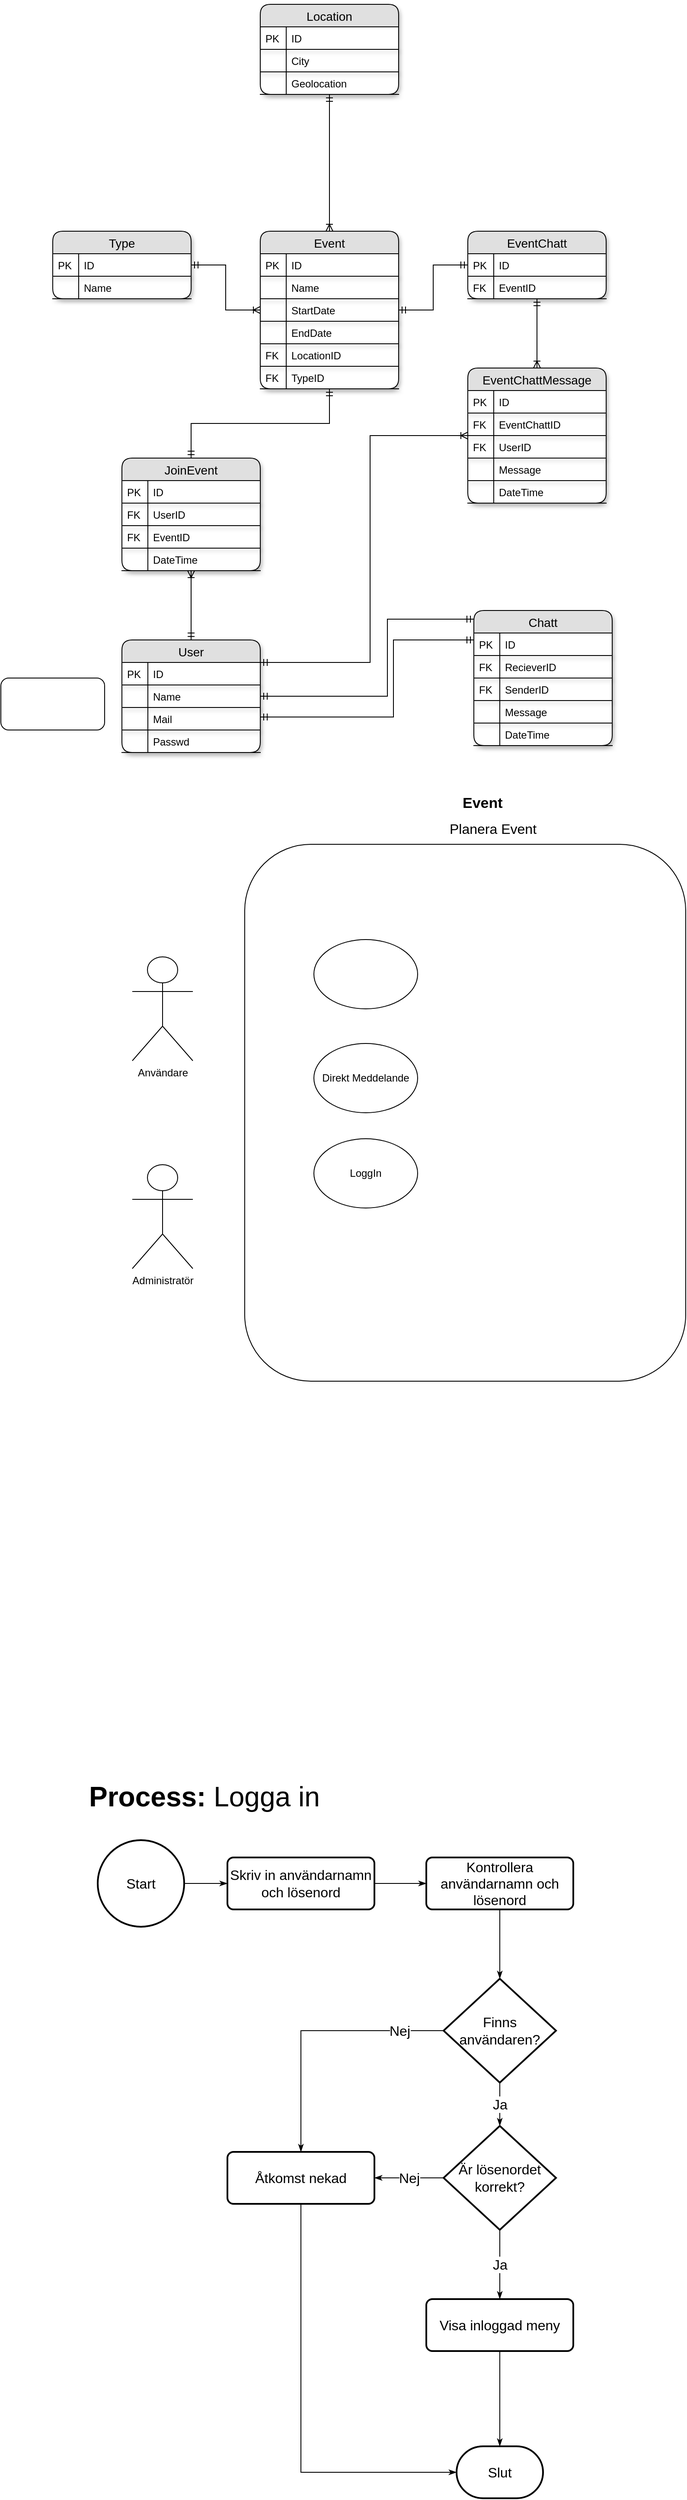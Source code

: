 <mxfile version="10.6.0" type="github"><diagram id="VeH9BE4e27bmuYqDQMok" name="Page-1"><mxGraphModel dx="1271" dy="569" grid="1" gridSize="10" guides="1" tooltips="1" connect="1" arrows="1" fold="1" page="1" pageScale="1" pageWidth="827" pageHeight="1169" math="0" shadow="0"><root><mxCell id="0"/><mxCell id="1" parent="0"/><mxCell id="bGLaexdYbEjFBrec4Bln-30" value="" style="edgeStyle=orthogonalEdgeStyle;rounded=0;orthogonalLoop=1;jettySize=auto;html=1;endArrow=ERmandOne;endFill=0;startArrow=ERoneToMany;startFill=0;" parent="1" source="bGLaexdYbEjFBrec4Bln-1" target="bGLaexdYbEjFBrec4Bln-17" edge="1"><mxGeometry relative="1" as="geometry"/></mxCell><mxCell id="bGLaexdYbEjFBrec4Bln-80" value="" style="edgeStyle=orthogonalEdgeStyle;rounded=0;orthogonalLoop=1;jettySize=auto;html=1;startArrow=ERoneToMany;startFill=0;endArrow=ERmandOne;endFill=0;" parent="1" source="bGLaexdYbEjFBrec4Bln-1" target="bGLaexdYbEjFBrec4Bln-67" edge="1"><mxGeometry relative="1" as="geometry"/></mxCell><mxCell id="bGLaexdYbEjFBrec4Bln-94" value="" style="edgeStyle=orthogonalEdgeStyle;rounded=0;orthogonalLoop=1;jettySize=auto;html=1;startArrow=ERmandOne;startFill=0;endArrow=ERmandOne;endFill=0;" parent="1" source="bGLaexdYbEjFBrec4Bln-1" target="bGLaexdYbEjFBrec4Bln-81" edge="1"><mxGeometry relative="1" as="geometry"/></mxCell><mxCell id="bGLaexdYbEjFBrec4Bln-120" value="" style="edgeStyle=orthogonalEdgeStyle;rounded=0;orthogonalLoop=1;jettySize=auto;html=1;startArrow=ERmandOne;startFill=0;endArrow=ERmandOne;endFill=0;" parent="1" source="bGLaexdYbEjFBrec4Bln-1" target="bGLaexdYbEjFBrec4Bln-107" edge="1"><mxGeometry relative="1" as="geometry"/></mxCell><mxCell id="bGLaexdYbEjFBrec4Bln-1" value="Event" style="swimlane;fontStyle=0;childLayout=stackLayout;horizontal=1;startSize=26;fillColor=#e0e0e0;horizontalStack=0;resizeParent=1;resizeParentMax=0;resizeLast=0;collapsible=1;marginBottom=0;swimlaneFillColor=#ffffff;align=center;fontSize=14;rounded=1;shadow=1;" parent="1" vertex="1"><mxGeometry x="333" y="532" width="160" height="182" as="geometry"/></mxCell><mxCell id="bGLaexdYbEjFBrec4Bln-5" value="ID" style="shape=partialRectangle;top=0;left=0;right=0;bottom=1;align=left;verticalAlign=top;fillColor=none;spacingLeft=34;spacingRight=4;overflow=hidden;rotatable=0;points=[[0,0.5],[1,0.5]];portConstraint=eastwest;dropTarget=0;fontSize=12;rounded=1;shadow=1;" parent="bGLaexdYbEjFBrec4Bln-1" vertex="1"><mxGeometry y="26" width="160" height="26" as="geometry"/></mxCell><mxCell id="bGLaexdYbEjFBrec4Bln-6" value="PK" style="shape=partialRectangle;top=0;left=0;bottom=0;fillColor=none;align=left;verticalAlign=top;spacingLeft=4;spacingRight=4;overflow=hidden;rotatable=0;points=[];portConstraint=eastwest;part=1;fontSize=12;" parent="bGLaexdYbEjFBrec4Bln-5" vertex="1" connectable="0"><mxGeometry width="30" height="26" as="geometry"/></mxCell><mxCell id="bGLaexdYbEjFBrec4Bln-7" value="Name" style="shape=partialRectangle;top=0;left=0;right=0;bottom=1;align=left;verticalAlign=top;fillColor=none;spacingLeft=34;spacingRight=4;overflow=hidden;rotatable=0;points=[[0,0.5],[1,0.5]];portConstraint=eastwest;dropTarget=0;fontSize=12;rounded=1;shadow=1;" parent="bGLaexdYbEjFBrec4Bln-1" vertex="1"><mxGeometry y="52" width="160" height="26" as="geometry"/></mxCell><mxCell id="bGLaexdYbEjFBrec4Bln-8" value="" style="shape=partialRectangle;top=0;left=0;bottom=0;fillColor=none;align=left;verticalAlign=top;spacingLeft=4;spacingRight=4;overflow=hidden;rotatable=0;points=[];portConstraint=eastwest;part=1;fontSize=12;" parent="bGLaexdYbEjFBrec4Bln-7" vertex="1" connectable="0"><mxGeometry width="30" height="26" as="geometry"/></mxCell><mxCell id="bGLaexdYbEjFBrec4Bln-9" value="StartDate" style="shape=partialRectangle;top=0;left=0;right=0;bottom=1;align=left;verticalAlign=top;fillColor=none;spacingLeft=34;spacingRight=4;overflow=hidden;rotatable=0;points=[[0,0.5],[1,0.5]];portConstraint=eastwest;dropTarget=0;fontSize=12;rounded=1;shadow=1;" parent="bGLaexdYbEjFBrec4Bln-1" vertex="1"><mxGeometry y="78" width="160" height="26" as="geometry"/></mxCell><mxCell id="bGLaexdYbEjFBrec4Bln-10" value="" style="shape=partialRectangle;top=0;left=0;bottom=0;fillColor=none;align=left;verticalAlign=top;spacingLeft=4;spacingRight=4;overflow=hidden;rotatable=0;points=[];portConstraint=eastwest;part=1;fontSize=12;" parent="bGLaexdYbEjFBrec4Bln-9" vertex="1" connectable="0"><mxGeometry width="30" height="26" as="geometry"/></mxCell><mxCell id="bGLaexdYbEjFBrec4Bln-11" value="EndDate" style="shape=partialRectangle;top=0;left=0;right=0;bottom=1;align=left;verticalAlign=top;fillColor=none;spacingLeft=34;spacingRight=4;overflow=hidden;rotatable=0;points=[[0,0.5],[1,0.5]];portConstraint=eastwest;dropTarget=0;fontSize=12;rounded=1;shadow=1;" parent="bGLaexdYbEjFBrec4Bln-1" vertex="1"><mxGeometry y="104" width="160" height="26" as="geometry"/></mxCell><mxCell id="bGLaexdYbEjFBrec4Bln-12" value="" style="shape=partialRectangle;top=0;left=0;bottom=0;fillColor=none;align=left;verticalAlign=top;spacingLeft=4;spacingRight=4;overflow=hidden;rotatable=0;points=[];portConstraint=eastwest;part=1;fontSize=12;" parent="bGLaexdYbEjFBrec4Bln-11" vertex="1" connectable="0"><mxGeometry width="30" height="26" as="geometry"/></mxCell><mxCell id="bGLaexdYbEjFBrec4Bln-13" value="LocationID" style="shape=partialRectangle;top=0;left=0;right=0;bottom=1;align=left;verticalAlign=top;fillColor=none;spacingLeft=34;spacingRight=4;overflow=hidden;rotatable=0;points=[[0,0.5],[1,0.5]];portConstraint=eastwest;dropTarget=0;fontSize=12;rounded=1;shadow=1;" parent="bGLaexdYbEjFBrec4Bln-1" vertex="1"><mxGeometry y="130" width="160" height="26" as="geometry"/></mxCell><mxCell id="bGLaexdYbEjFBrec4Bln-14" value="FK" style="shape=partialRectangle;top=0;left=0;bottom=0;fillColor=none;align=left;verticalAlign=top;spacingLeft=4;spacingRight=4;overflow=hidden;rotatable=0;points=[];portConstraint=eastwest;part=1;fontSize=12;" parent="bGLaexdYbEjFBrec4Bln-13" vertex="1" connectable="0"><mxGeometry width="30" height="26" as="geometry"/></mxCell><mxCell id="bGLaexdYbEjFBrec4Bln-15" value="TypeID" style="shape=partialRectangle;top=0;left=0;right=0;bottom=1;align=left;verticalAlign=top;fillColor=none;spacingLeft=34;spacingRight=4;overflow=hidden;rotatable=0;points=[[0,0.5],[1,0.5]];portConstraint=eastwest;dropTarget=0;fontSize=12;rounded=1;shadow=1;" parent="bGLaexdYbEjFBrec4Bln-1" vertex="1"><mxGeometry y="156" width="160" height="26" as="geometry"/></mxCell><mxCell id="bGLaexdYbEjFBrec4Bln-16" value="FK" style="shape=partialRectangle;top=0;left=0;bottom=0;fillColor=none;align=left;verticalAlign=top;spacingLeft=4;spacingRight=4;overflow=hidden;rotatable=0;points=[];portConstraint=eastwest;part=1;fontSize=12;" parent="bGLaexdYbEjFBrec4Bln-15" vertex="1" connectable="0"><mxGeometry width="30" height="26" as="geometry"/></mxCell><mxCell id="bGLaexdYbEjFBrec4Bln-130" value="" style="edgeStyle=orthogonalEdgeStyle;rounded=0;orthogonalLoop=1;jettySize=auto;html=1;startArrow=ERoneToMany;startFill=0;endArrow=ERmandOne;endFill=0;" parent="1" source="bGLaexdYbEjFBrec4Bln-107" target="bGLaexdYbEjFBrec4Bln-121" edge="1"><mxGeometry relative="1" as="geometry"/></mxCell><mxCell id="bGLaexdYbEjFBrec4Bln-107" value="JoinEvent" style="swimlane;fontStyle=0;childLayout=stackLayout;horizontal=1;startSize=26;fillColor=#e0e0e0;horizontalStack=0;resizeParent=1;resizeParentMax=0;resizeLast=0;collapsible=1;marginBottom=0;swimlaneFillColor=#ffffff;align=center;fontSize=14;rounded=1;shadow=1;" parent="1" vertex="1"><mxGeometry x="173" y="794" width="160" height="130" as="geometry"/></mxCell><mxCell id="bGLaexdYbEjFBrec4Bln-108" value="ID" style="shape=partialRectangle;top=0;left=0;right=0;bottom=1;align=left;verticalAlign=top;fillColor=none;spacingLeft=34;spacingRight=4;overflow=hidden;rotatable=0;points=[[0,0.5],[1,0.5]];portConstraint=eastwest;dropTarget=0;fontSize=12;rounded=1;shadow=1;" parent="bGLaexdYbEjFBrec4Bln-107" vertex="1"><mxGeometry y="26" width="160" height="26" as="geometry"/></mxCell><mxCell id="bGLaexdYbEjFBrec4Bln-109" value="PK" style="shape=partialRectangle;top=0;left=0;bottom=0;fillColor=none;align=left;verticalAlign=top;spacingLeft=4;spacingRight=4;overflow=hidden;rotatable=0;points=[];portConstraint=eastwest;part=1;fontSize=12;" parent="bGLaexdYbEjFBrec4Bln-108" vertex="1" connectable="0"><mxGeometry width="30" height="26" as="geometry"/></mxCell><mxCell id="bGLaexdYbEjFBrec4Bln-110" value="UserID" style="shape=partialRectangle;top=0;left=0;right=0;bottom=1;align=left;verticalAlign=top;fillColor=none;spacingLeft=34;spacingRight=4;overflow=hidden;rotatable=0;points=[[0,0.5],[1,0.5]];portConstraint=eastwest;dropTarget=0;fontSize=12;rounded=1;shadow=1;" parent="bGLaexdYbEjFBrec4Bln-107" vertex="1"><mxGeometry y="52" width="160" height="26" as="geometry"/></mxCell><mxCell id="bGLaexdYbEjFBrec4Bln-111" value="FK" style="shape=partialRectangle;top=0;left=0;bottom=0;fillColor=none;align=left;verticalAlign=top;spacingLeft=4;spacingRight=4;overflow=hidden;rotatable=0;points=[];portConstraint=eastwest;part=1;fontSize=12;" parent="bGLaexdYbEjFBrec4Bln-110" vertex="1" connectable="0"><mxGeometry width="30" height="26" as="geometry"/></mxCell><mxCell id="bGLaexdYbEjFBrec4Bln-112" value="EventID" style="shape=partialRectangle;top=0;left=0;right=0;bottom=1;align=left;verticalAlign=top;fillColor=none;spacingLeft=34;spacingRight=4;overflow=hidden;rotatable=0;points=[[0,0.5],[1,0.5]];portConstraint=eastwest;dropTarget=0;fontSize=12;rounded=1;shadow=1;" parent="bGLaexdYbEjFBrec4Bln-107" vertex="1"><mxGeometry y="78" width="160" height="26" as="geometry"/></mxCell><mxCell id="bGLaexdYbEjFBrec4Bln-113" value="FK" style="shape=partialRectangle;top=0;left=0;bottom=0;fillColor=none;align=left;verticalAlign=top;spacingLeft=4;spacingRight=4;overflow=hidden;rotatable=0;points=[];portConstraint=eastwest;part=1;fontSize=12;" parent="bGLaexdYbEjFBrec4Bln-112" vertex="1" connectable="0"><mxGeometry width="30" height="26" as="geometry"/></mxCell><mxCell id="bGLaexdYbEjFBrec4Bln-114" value="DateTime" style="shape=partialRectangle;top=0;left=0;right=0;bottom=1;align=left;verticalAlign=top;fillColor=none;spacingLeft=34;spacingRight=4;overflow=hidden;rotatable=0;points=[[0,0.5],[1,0.5]];portConstraint=eastwest;dropTarget=0;fontSize=12;rounded=1;shadow=1;" parent="bGLaexdYbEjFBrec4Bln-107" vertex="1"><mxGeometry y="104" width="160" height="26" as="geometry"/></mxCell><mxCell id="bGLaexdYbEjFBrec4Bln-115" value="" style="shape=partialRectangle;top=0;left=0;bottom=0;fillColor=none;align=left;verticalAlign=top;spacingLeft=4;spacingRight=4;overflow=hidden;rotatable=0;points=[];portConstraint=eastwest;part=1;fontSize=12;" parent="bGLaexdYbEjFBrec4Bln-114" vertex="1" connectable="0"><mxGeometry width="30" height="26" as="geometry"/></mxCell><mxCell id="bGLaexdYbEjFBrec4Bln-142" value="" style="edgeStyle=orthogonalEdgeStyle;rounded=0;orthogonalLoop=1;jettySize=auto;html=1;startArrow=ERmandOne;startFill=0;endArrow=ERmandOne;endFill=0;" parent="1" source="bGLaexdYbEjFBrec4Bln-121" target="bGLaexdYbEjFBrec4Bln-133" edge="1"><mxGeometry relative="1" as="geometry"><Array as="points"><mxPoint x="480" y="1069"/><mxPoint x="480" y="980"/></Array></mxGeometry></mxCell><mxCell id="bGLaexdYbEjFBrec4Bln-121" value="User" style="swimlane;fontStyle=0;childLayout=stackLayout;horizontal=1;startSize=26;fillColor=#e0e0e0;horizontalStack=0;resizeParent=1;resizeParentMax=0;resizeLast=0;collapsible=1;marginBottom=0;swimlaneFillColor=#ffffff;align=center;fontSize=14;rounded=1;shadow=1;" parent="1" vertex="1"><mxGeometry x="173" y="1004" width="160" height="130" as="geometry"/></mxCell><mxCell id="bGLaexdYbEjFBrec4Bln-122" value="ID" style="shape=partialRectangle;top=0;left=0;right=0;bottom=1;align=left;verticalAlign=top;fillColor=none;spacingLeft=34;spacingRight=4;overflow=hidden;rotatable=0;points=[[0,0.5],[1,0.5]];portConstraint=eastwest;dropTarget=0;fontSize=12;rounded=1;shadow=1;" parent="bGLaexdYbEjFBrec4Bln-121" vertex="1"><mxGeometry y="26" width="160" height="26" as="geometry"/></mxCell><mxCell id="bGLaexdYbEjFBrec4Bln-123" value="PK" style="shape=partialRectangle;top=0;left=0;bottom=0;fillColor=none;align=left;verticalAlign=top;spacingLeft=4;spacingRight=4;overflow=hidden;rotatable=0;points=[];portConstraint=eastwest;part=1;fontSize=12;" parent="bGLaexdYbEjFBrec4Bln-122" vertex="1" connectable="0"><mxGeometry width="30" height="26" as="geometry"/></mxCell><mxCell id="bGLaexdYbEjFBrec4Bln-124" value="Name" style="shape=partialRectangle;top=0;left=0;right=0;bottom=1;align=left;verticalAlign=top;fillColor=none;spacingLeft=34;spacingRight=4;overflow=hidden;rotatable=0;points=[[0,0.5],[1,0.5]];portConstraint=eastwest;dropTarget=0;fontSize=12;rounded=1;shadow=1;" parent="bGLaexdYbEjFBrec4Bln-121" vertex="1"><mxGeometry y="52" width="160" height="26" as="geometry"/></mxCell><mxCell id="bGLaexdYbEjFBrec4Bln-125" value="" style="shape=partialRectangle;top=0;left=0;bottom=0;fillColor=none;align=left;verticalAlign=top;spacingLeft=4;spacingRight=4;overflow=hidden;rotatable=0;points=[];portConstraint=eastwest;part=1;fontSize=12;" parent="bGLaexdYbEjFBrec4Bln-124" vertex="1" connectable="0"><mxGeometry width="30" height="26" as="geometry"/></mxCell><mxCell id="bGLaexdYbEjFBrec4Bln-126" value="Mail" style="shape=partialRectangle;top=0;left=0;right=0;bottom=1;align=left;verticalAlign=top;fillColor=none;spacingLeft=34;spacingRight=4;overflow=hidden;rotatable=0;points=[[0,0.5],[1,0.5]];portConstraint=eastwest;dropTarget=0;fontSize=12;rounded=1;shadow=1;" parent="bGLaexdYbEjFBrec4Bln-121" vertex="1"><mxGeometry y="78" width="160" height="26" as="geometry"/></mxCell><mxCell id="bGLaexdYbEjFBrec4Bln-127" value="" style="shape=partialRectangle;top=0;left=0;bottom=0;fillColor=none;align=left;verticalAlign=top;spacingLeft=4;spacingRight=4;overflow=hidden;rotatable=0;points=[];portConstraint=eastwest;part=1;fontSize=12;" parent="bGLaexdYbEjFBrec4Bln-126" vertex="1" connectable="0"><mxGeometry width="30" height="26" as="geometry"/></mxCell><mxCell id="bGLaexdYbEjFBrec4Bln-128" value="Passwd" style="shape=partialRectangle;top=0;left=0;right=0;bottom=1;align=left;verticalAlign=top;fillColor=none;spacingLeft=34;spacingRight=4;overflow=hidden;rotatable=0;points=[[0,0.5],[1,0.5]];portConstraint=eastwest;dropTarget=0;fontSize=12;rounded=1;shadow=1;" parent="bGLaexdYbEjFBrec4Bln-121" vertex="1"><mxGeometry y="104" width="160" height="26" as="geometry"/></mxCell><mxCell id="bGLaexdYbEjFBrec4Bln-129" value="" style="shape=partialRectangle;top=0;left=0;bottom=0;fillColor=none;align=left;verticalAlign=top;spacingLeft=4;spacingRight=4;overflow=hidden;rotatable=0;points=[];portConstraint=eastwest;part=1;fontSize=12;" parent="bGLaexdYbEjFBrec4Bln-128" vertex="1" connectable="0"><mxGeometry width="30" height="26" as="geometry"/></mxCell><mxCell id="bGLaexdYbEjFBrec4Bln-133" value="Chatt" style="swimlane;fontStyle=0;childLayout=stackLayout;horizontal=1;startSize=26;fillColor=#e0e0e0;horizontalStack=0;resizeParent=1;resizeParentMax=0;resizeLast=0;collapsible=1;marginBottom=0;swimlaneFillColor=#ffffff;align=center;fontSize=14;rounded=1;shadow=1;" parent="1" vertex="1"><mxGeometry x="580" y="970" width="160" height="156" as="geometry"/></mxCell><mxCell id="bGLaexdYbEjFBrec4Bln-134" value="ID" style="shape=partialRectangle;top=0;left=0;right=0;bottom=1;align=left;verticalAlign=top;fillColor=none;spacingLeft=34;spacingRight=4;overflow=hidden;rotatable=0;points=[[0,0.5],[1,0.5]];portConstraint=eastwest;dropTarget=0;fontSize=12;rounded=1;shadow=1;" parent="bGLaexdYbEjFBrec4Bln-133" vertex="1"><mxGeometry y="26" width="160" height="26" as="geometry"/></mxCell><mxCell id="bGLaexdYbEjFBrec4Bln-135" value="PK" style="shape=partialRectangle;top=0;left=0;bottom=0;fillColor=none;align=left;verticalAlign=top;spacingLeft=4;spacingRight=4;overflow=hidden;rotatable=0;points=[];portConstraint=eastwest;part=1;fontSize=12;" parent="bGLaexdYbEjFBrec4Bln-134" vertex="1" connectable="0"><mxGeometry width="30" height="26" as="geometry"/></mxCell><mxCell id="bGLaexdYbEjFBrec4Bln-136" value="RecieverID" style="shape=partialRectangle;top=0;left=0;right=0;bottom=1;align=left;verticalAlign=top;fillColor=none;spacingLeft=34;spacingRight=4;overflow=hidden;rotatable=0;points=[[0,0.5],[1,0.5]];portConstraint=eastwest;dropTarget=0;fontSize=12;rounded=1;shadow=1;" parent="bGLaexdYbEjFBrec4Bln-133" vertex="1"><mxGeometry y="52" width="160" height="26" as="geometry"/></mxCell><mxCell id="bGLaexdYbEjFBrec4Bln-137" value="FK" style="shape=partialRectangle;top=0;left=0;bottom=0;fillColor=none;align=left;verticalAlign=top;spacingLeft=4;spacingRight=4;overflow=hidden;rotatable=0;points=[];portConstraint=eastwest;part=1;fontSize=12;" parent="bGLaexdYbEjFBrec4Bln-136" vertex="1" connectable="0"><mxGeometry width="30" height="26" as="geometry"/></mxCell><mxCell id="bGLaexdYbEjFBrec4Bln-138" value="SenderID" style="shape=partialRectangle;top=0;left=0;right=0;bottom=1;align=left;verticalAlign=top;fillColor=none;spacingLeft=34;spacingRight=4;overflow=hidden;rotatable=0;points=[[0,0.5],[1,0.5]];portConstraint=eastwest;dropTarget=0;fontSize=12;rounded=1;shadow=1;" parent="bGLaexdYbEjFBrec4Bln-133" vertex="1"><mxGeometry y="78" width="160" height="26" as="geometry"/></mxCell><mxCell id="bGLaexdYbEjFBrec4Bln-139" value="FK" style="shape=partialRectangle;top=0;left=0;bottom=0;fillColor=none;align=left;verticalAlign=top;spacingLeft=4;spacingRight=4;overflow=hidden;rotatable=0;points=[];portConstraint=eastwest;part=1;fontSize=12;" parent="bGLaexdYbEjFBrec4Bln-138" vertex="1" connectable="0"><mxGeometry width="30" height="26" as="geometry"/></mxCell><mxCell id="bGLaexdYbEjFBrec4Bln-140" value="Message" style="shape=partialRectangle;top=0;left=0;right=0;bottom=1;align=left;verticalAlign=top;fillColor=none;spacingLeft=34;spacingRight=4;overflow=hidden;rotatable=0;points=[[0,0.5],[1,0.5]];portConstraint=eastwest;dropTarget=0;fontSize=12;rounded=1;shadow=1;" parent="bGLaexdYbEjFBrec4Bln-133" vertex="1"><mxGeometry y="104" width="160" height="26" as="geometry"/></mxCell><mxCell id="bGLaexdYbEjFBrec4Bln-141" value="" style="shape=partialRectangle;top=0;left=0;bottom=0;fillColor=none;align=left;verticalAlign=top;spacingLeft=4;spacingRight=4;overflow=hidden;rotatable=0;points=[];portConstraint=eastwest;part=1;fontSize=12;" parent="bGLaexdYbEjFBrec4Bln-140" vertex="1" connectable="0"><mxGeometry width="30" height="26" as="geometry"/></mxCell><mxCell id="bGLaexdYbEjFBrec4Bln-143" value="DateTime" style="shape=partialRectangle;top=0;left=0;right=0;bottom=1;align=left;verticalAlign=top;fillColor=none;spacingLeft=34;spacingRight=4;overflow=hidden;rotatable=0;points=[[0,0.5],[1,0.5]];portConstraint=eastwest;dropTarget=0;fontSize=12;rounded=1;shadow=1;" parent="bGLaexdYbEjFBrec4Bln-133" vertex="1"><mxGeometry y="130" width="160" height="26" as="geometry"/></mxCell><mxCell id="bGLaexdYbEjFBrec4Bln-144" value="" style="shape=partialRectangle;top=0;left=0;bottom=0;fillColor=none;align=left;verticalAlign=top;spacingLeft=4;spacingRight=4;overflow=hidden;rotatable=0;points=[];portConstraint=eastwest;part=1;fontSize=12;" parent="bGLaexdYbEjFBrec4Bln-143" vertex="1" connectable="0"><mxGeometry width="30" height="26" as="geometry"/></mxCell><mxCell id="bGLaexdYbEjFBrec4Bln-100" value="" style="edgeStyle=orthogonalEdgeStyle;rounded=0;orthogonalLoop=1;jettySize=auto;html=1;startArrow=ERmandOne;startFill=0;endArrow=ERoneToMany;endFill=0;" parent="1" source="bGLaexdYbEjFBrec4Bln-81" target="bGLaexdYbEjFBrec4Bln-95" edge="1"><mxGeometry relative="1" as="geometry"/></mxCell><mxCell id="bGLaexdYbEjFBrec4Bln-81" value="EventChatt" style="swimlane;fontStyle=0;childLayout=stackLayout;horizontal=1;startSize=26;fillColor=#e0e0e0;horizontalStack=0;resizeParent=1;resizeParentMax=0;resizeLast=0;collapsible=1;marginBottom=0;swimlaneFillColor=#ffffff;align=center;fontSize=14;rounded=1;shadow=1;" parent="1" vertex="1"><mxGeometry x="573" y="532" width="160" height="78" as="geometry"/></mxCell><mxCell id="bGLaexdYbEjFBrec4Bln-82" value="ID" style="shape=partialRectangle;top=0;left=0;right=0;bottom=1;align=left;verticalAlign=top;fillColor=none;spacingLeft=34;spacingRight=4;overflow=hidden;rotatable=0;points=[[0,0.5],[1,0.5]];portConstraint=eastwest;dropTarget=0;fontSize=12;rounded=1;shadow=1;" parent="bGLaexdYbEjFBrec4Bln-81" vertex="1"><mxGeometry y="26" width="160" height="26" as="geometry"/></mxCell><mxCell id="bGLaexdYbEjFBrec4Bln-83" value="PK" style="shape=partialRectangle;top=0;left=0;bottom=0;fillColor=none;align=left;verticalAlign=top;spacingLeft=4;spacingRight=4;overflow=hidden;rotatable=0;points=[];portConstraint=eastwest;part=1;fontSize=12;" parent="bGLaexdYbEjFBrec4Bln-82" vertex="1" connectable="0"><mxGeometry width="30" height="26" as="geometry"/></mxCell><mxCell id="bGLaexdYbEjFBrec4Bln-92" value="EventID" style="shape=partialRectangle;top=0;left=0;right=0;bottom=1;align=left;verticalAlign=top;fillColor=none;spacingLeft=34;spacingRight=4;overflow=hidden;rotatable=0;points=[[0,0.5],[1,0.5]];portConstraint=eastwest;dropTarget=0;fontSize=12;rounded=1;shadow=1;" parent="bGLaexdYbEjFBrec4Bln-81" vertex="1"><mxGeometry y="52" width="160" height="26" as="geometry"/></mxCell><mxCell id="bGLaexdYbEjFBrec4Bln-93" value="FK" style="shape=partialRectangle;top=0;left=0;bottom=0;fillColor=none;align=left;verticalAlign=top;spacingLeft=4;spacingRight=4;overflow=hidden;rotatable=0;points=[];portConstraint=eastwest;part=1;fontSize=12;" parent="bGLaexdYbEjFBrec4Bln-92" vertex="1" connectable="0"><mxGeometry width="30" height="26" as="geometry"/></mxCell><mxCell id="bGLaexdYbEjFBrec4Bln-132" style="edgeStyle=orthogonalEdgeStyle;rounded=0;orthogonalLoop=1;jettySize=auto;html=1;startArrow=ERoneToMany;startFill=0;endArrow=ERmandOne;endFill=0;" parent="1" source="bGLaexdYbEjFBrec4Bln-95" target="bGLaexdYbEjFBrec4Bln-122" edge="1"><mxGeometry relative="1" as="geometry"><Array as="points"><mxPoint x="460" y="768"/><mxPoint x="460" y="1030"/></Array></mxGeometry></mxCell><mxCell id="bGLaexdYbEjFBrec4Bln-95" value="EventChattMessage" style="swimlane;fontStyle=0;childLayout=stackLayout;horizontal=1;startSize=26;fillColor=#e0e0e0;horizontalStack=0;resizeParent=1;resizeParentMax=0;resizeLast=0;collapsible=1;marginBottom=0;swimlaneFillColor=#ffffff;align=center;fontSize=14;rounded=1;shadow=1;" parent="1" vertex="1"><mxGeometry x="573" y="690" width="160" height="156" as="geometry"/></mxCell><mxCell id="bGLaexdYbEjFBrec4Bln-96" value="ID" style="shape=partialRectangle;top=0;left=0;right=0;bottom=1;align=left;verticalAlign=top;fillColor=none;spacingLeft=34;spacingRight=4;overflow=hidden;rotatable=0;points=[[0,0.5],[1,0.5]];portConstraint=eastwest;dropTarget=0;fontSize=12;rounded=1;shadow=1;" parent="bGLaexdYbEjFBrec4Bln-95" vertex="1"><mxGeometry y="26" width="160" height="26" as="geometry"/></mxCell><mxCell id="bGLaexdYbEjFBrec4Bln-97" value="PK" style="shape=partialRectangle;top=0;left=0;bottom=0;fillColor=none;align=left;verticalAlign=top;spacingLeft=4;spacingRight=4;overflow=hidden;rotatable=0;points=[];portConstraint=eastwest;part=1;fontSize=12;" parent="bGLaexdYbEjFBrec4Bln-96" vertex="1" connectable="0"><mxGeometry width="30" height="26" as="geometry"/></mxCell><mxCell id="bGLaexdYbEjFBrec4Bln-98" value="EventChattID" style="shape=partialRectangle;top=0;left=0;right=0;bottom=1;align=left;verticalAlign=top;fillColor=none;spacingLeft=34;spacingRight=4;overflow=hidden;rotatable=0;points=[[0,0.5],[1,0.5]];portConstraint=eastwest;dropTarget=0;fontSize=12;rounded=1;shadow=1;" parent="bGLaexdYbEjFBrec4Bln-95" vertex="1"><mxGeometry y="52" width="160" height="26" as="geometry"/></mxCell><mxCell id="bGLaexdYbEjFBrec4Bln-99" value="FK" style="shape=partialRectangle;top=0;left=0;bottom=0;fillColor=none;align=left;verticalAlign=top;spacingLeft=4;spacingRight=4;overflow=hidden;rotatable=0;points=[];portConstraint=eastwest;part=1;fontSize=12;" parent="bGLaexdYbEjFBrec4Bln-98" vertex="1" connectable="0"><mxGeometry width="30" height="26" as="geometry"/></mxCell><mxCell id="bGLaexdYbEjFBrec4Bln-101" value="UserID" style="shape=partialRectangle;top=0;left=0;right=0;bottom=1;align=left;verticalAlign=top;fillColor=none;spacingLeft=34;spacingRight=4;overflow=hidden;rotatable=0;points=[[0,0.5],[1,0.5]];portConstraint=eastwest;dropTarget=0;fontSize=12;rounded=1;shadow=1;" parent="bGLaexdYbEjFBrec4Bln-95" vertex="1"><mxGeometry y="78" width="160" height="26" as="geometry"/></mxCell><mxCell id="bGLaexdYbEjFBrec4Bln-102" value="FK" style="shape=partialRectangle;top=0;left=0;bottom=0;fillColor=none;align=left;verticalAlign=top;spacingLeft=4;spacingRight=4;overflow=hidden;rotatable=0;points=[];portConstraint=eastwest;part=1;fontSize=12;" parent="bGLaexdYbEjFBrec4Bln-101" vertex="1" connectable="0"><mxGeometry width="30" height="26" as="geometry"/></mxCell><mxCell id="bGLaexdYbEjFBrec4Bln-103" value="Message" style="shape=partialRectangle;top=0;left=0;right=0;bottom=1;align=left;verticalAlign=top;fillColor=none;spacingLeft=34;spacingRight=4;overflow=hidden;rotatable=0;points=[[0,0.5],[1,0.5]];portConstraint=eastwest;dropTarget=0;fontSize=12;rounded=1;shadow=1;" parent="bGLaexdYbEjFBrec4Bln-95" vertex="1"><mxGeometry y="104" width="160" height="26" as="geometry"/></mxCell><mxCell id="bGLaexdYbEjFBrec4Bln-104" value="" style="shape=partialRectangle;top=0;left=0;bottom=0;fillColor=none;align=left;verticalAlign=top;spacingLeft=4;spacingRight=4;overflow=hidden;rotatable=0;points=[];portConstraint=eastwest;part=1;fontSize=12;" parent="bGLaexdYbEjFBrec4Bln-103" vertex="1" connectable="0"><mxGeometry width="30" height="26" as="geometry"/></mxCell><mxCell id="bGLaexdYbEjFBrec4Bln-105" value="DateTime" style="shape=partialRectangle;top=0;left=0;right=0;bottom=1;align=left;verticalAlign=top;fillColor=none;spacingLeft=34;spacingRight=4;overflow=hidden;rotatable=0;points=[[0,0.5],[1,0.5]];portConstraint=eastwest;dropTarget=0;fontSize=12;rounded=1;shadow=1;" parent="bGLaexdYbEjFBrec4Bln-95" vertex="1"><mxGeometry y="130" width="160" height="26" as="geometry"/></mxCell><mxCell id="bGLaexdYbEjFBrec4Bln-106" value="" style="shape=partialRectangle;top=0;left=0;bottom=0;fillColor=none;align=left;verticalAlign=top;spacingLeft=4;spacingRight=4;overflow=hidden;rotatable=0;points=[];portConstraint=eastwest;part=1;fontSize=12;" parent="bGLaexdYbEjFBrec4Bln-105" vertex="1" connectable="0"><mxGeometry width="30" height="26" as="geometry"/></mxCell><mxCell id="bGLaexdYbEjFBrec4Bln-67" value="Type" style="swimlane;fontStyle=0;childLayout=stackLayout;horizontal=1;startSize=26;fillColor=#e0e0e0;horizontalStack=0;resizeParent=1;resizeParentMax=0;resizeLast=0;collapsible=1;marginBottom=0;swimlaneFillColor=#ffffff;align=center;fontSize=14;rounded=1;shadow=1;" parent="1" vertex="1"><mxGeometry x="93" y="532" width="160" height="78" as="geometry"/></mxCell><mxCell id="bGLaexdYbEjFBrec4Bln-68" value="ID" style="shape=partialRectangle;top=0;left=0;right=0;bottom=1;align=left;verticalAlign=top;fillColor=none;spacingLeft=34;spacingRight=4;overflow=hidden;rotatable=0;points=[[0,0.5],[1,0.5]];portConstraint=eastwest;dropTarget=0;fontSize=12;rounded=1;shadow=1;" parent="bGLaexdYbEjFBrec4Bln-67" vertex="1"><mxGeometry y="26" width="160" height="26" as="geometry"/></mxCell><mxCell id="bGLaexdYbEjFBrec4Bln-69" value="PK" style="shape=partialRectangle;top=0;left=0;bottom=0;fillColor=none;align=left;verticalAlign=top;spacingLeft=4;spacingRight=4;overflow=hidden;rotatable=0;points=[];portConstraint=eastwest;part=1;fontSize=12;" parent="bGLaexdYbEjFBrec4Bln-68" vertex="1" connectable="0"><mxGeometry width="30" height="26" as="geometry"/></mxCell><mxCell id="bGLaexdYbEjFBrec4Bln-70" value="Name" style="shape=partialRectangle;top=0;left=0;right=0;bottom=1;align=left;verticalAlign=top;fillColor=none;spacingLeft=34;spacingRight=4;overflow=hidden;rotatable=0;points=[[0,0.5],[1,0.5]];portConstraint=eastwest;dropTarget=0;fontSize=12;rounded=1;shadow=1;" parent="bGLaexdYbEjFBrec4Bln-67" vertex="1"><mxGeometry y="52" width="160" height="26" as="geometry"/></mxCell><mxCell id="bGLaexdYbEjFBrec4Bln-71" value="" style="shape=partialRectangle;top=0;left=0;bottom=0;fillColor=none;align=left;verticalAlign=top;spacingLeft=4;spacingRight=4;overflow=hidden;rotatable=0;points=[];portConstraint=eastwest;part=1;fontSize=12;" parent="bGLaexdYbEjFBrec4Bln-70" vertex="1" connectable="0"><mxGeometry width="30" height="26" as="geometry"/></mxCell><mxCell id="bGLaexdYbEjFBrec4Bln-17" value="Location" style="swimlane;fontStyle=0;childLayout=stackLayout;horizontal=1;startSize=26;fillColor=#e0e0e0;horizontalStack=0;resizeParent=1;resizeParentMax=0;resizeLast=0;collapsible=1;marginBottom=0;swimlaneFillColor=#ffffff;align=center;fontSize=14;rounded=1;shadow=1;" parent="1" vertex="1"><mxGeometry x="333" y="270" width="160" height="104" as="geometry"/></mxCell><mxCell id="bGLaexdYbEjFBrec4Bln-18" value="ID" style="shape=partialRectangle;top=0;left=0;right=0;bottom=1;align=left;verticalAlign=top;fillColor=none;spacingLeft=34;spacingRight=4;overflow=hidden;rotatable=0;points=[[0,0.5],[1,0.5]];portConstraint=eastwest;dropTarget=0;fontSize=12;rounded=1;shadow=1;" parent="bGLaexdYbEjFBrec4Bln-17" vertex="1"><mxGeometry y="26" width="160" height="26" as="geometry"/></mxCell><mxCell id="bGLaexdYbEjFBrec4Bln-19" value="PK" style="shape=partialRectangle;top=0;left=0;bottom=0;fillColor=none;align=left;verticalAlign=top;spacingLeft=4;spacingRight=4;overflow=hidden;rotatable=0;points=[];portConstraint=eastwest;part=1;fontSize=12;" parent="bGLaexdYbEjFBrec4Bln-18" vertex="1" connectable="0"><mxGeometry width="30" height="26" as="geometry"/></mxCell><mxCell id="bGLaexdYbEjFBrec4Bln-20" value="City" style="shape=partialRectangle;top=0;left=0;right=0;bottom=1;align=left;verticalAlign=top;fillColor=none;spacingLeft=34;spacingRight=4;overflow=hidden;rotatable=0;points=[[0,0.5],[1,0.5]];portConstraint=eastwest;dropTarget=0;fontSize=12;rounded=1;shadow=1;" parent="bGLaexdYbEjFBrec4Bln-17" vertex="1"><mxGeometry y="52" width="160" height="26" as="geometry"/></mxCell><mxCell id="bGLaexdYbEjFBrec4Bln-21" value="" style="shape=partialRectangle;top=0;left=0;bottom=0;fillColor=none;align=left;verticalAlign=top;spacingLeft=4;spacingRight=4;overflow=hidden;rotatable=0;points=[];portConstraint=eastwest;part=1;fontSize=12;" parent="bGLaexdYbEjFBrec4Bln-20" vertex="1" connectable="0"><mxGeometry width="30" height="26" as="geometry"/></mxCell><mxCell id="bGLaexdYbEjFBrec4Bln-22" value="Geolocation" style="shape=partialRectangle;top=0;left=0;right=0;bottom=1;align=left;verticalAlign=top;fillColor=none;spacingLeft=34;spacingRight=4;overflow=hidden;rotatable=0;points=[[0,0.5],[1,0.5]];portConstraint=eastwest;dropTarget=0;fontSize=12;rounded=1;shadow=1;" parent="bGLaexdYbEjFBrec4Bln-17" vertex="1"><mxGeometry y="78" width="160" height="26" as="geometry"/></mxCell><mxCell id="bGLaexdYbEjFBrec4Bln-23" value="" style="shape=partialRectangle;top=0;left=0;bottom=0;fillColor=none;align=left;verticalAlign=top;spacingLeft=4;spacingRight=4;overflow=hidden;rotatable=0;points=[];portConstraint=eastwest;part=1;fontSize=12;" parent="bGLaexdYbEjFBrec4Bln-22" vertex="1" connectable="0"><mxGeometry width="30" height="26" as="geometry"/></mxCell><mxCell id="bGLaexdYbEjFBrec4Bln-145" value="" style="edgeStyle=orthogonalEdgeStyle;rounded=0;orthogonalLoop=1;jettySize=auto;html=1;startArrow=ERmandOne;startFill=0;endArrow=ERmandOne;endFill=0;" parent="1" source="bGLaexdYbEjFBrec4Bln-121" target="bGLaexdYbEjFBrec4Bln-133" edge="1"><mxGeometry relative="1" as="geometry"><mxPoint x="340" y="1093" as="sourcePoint"/><mxPoint x="580" y="1004" as="targetPoint"/><Array as="points"><mxPoint x="487" y="1093"/><mxPoint x="487" y="1004"/></Array></mxGeometry></mxCell><mxCell id="EAV2B3nXk5nNPu33lAXi-1" value="" style="rounded=1;whiteSpace=wrap;html=1;" vertex="1" parent="1"><mxGeometry x="315" y="1240" width="510" height="620" as="geometry"/></mxCell><mxCell id="EAV2B3nXk5nNPu33lAXi-2" value="&lt;font size=&quot;1&quot;&gt;&lt;b style=&quot;font-size: 17px&quot;&gt;Event&lt;/b&gt;&lt;/font&gt;" style="text;html=1;resizable=0;points=[];autosize=1;align=left;verticalAlign=top;spacingTop=-4;" vertex="1" parent="1"><mxGeometry x="565" y="1180" width="60" height="20" as="geometry"/></mxCell><mxCell id="EAV2B3nXk5nNPu33lAXi-3" style="edgeStyle=none;rounded=0;orthogonalLoop=1;jettySize=auto;html=1;exitX=1;exitY=0.5;exitDx=0;exitDy=0;exitPerimeter=0;entryX=0;entryY=0.5;entryDx=0;entryDy=0;endArrow=classicThin;endFill=1;fontSize=16;" edge="1" parent="1" source="EAV2B3nXk5nNPu33lAXi-5" target="EAV2B3nXk5nNPu33lAXi-11"><mxGeometry relative="1" as="geometry"/></mxCell><mxCell id="EAV2B3nXk5nNPu33lAXi-4" value="&lt;font style=&quot;font-size: 16px&quot;&gt;Planera Event&lt;/font&gt;" style="text;html=1;resizable=0;points=[];autosize=1;align=left;verticalAlign=top;spacingTop=-4;" vertex="1" parent="1"><mxGeometry x="550" y="1210" width="120" height="20" as="geometry"/></mxCell><mxCell id="EAV2B3nXk5nNPu33lAXi-5" value="Start" style="strokeWidth=2;html=1;shape=mxgraph.flowchart.start_2;whiteSpace=wrap;fontSize=16;" vertex="1" parent="1"><mxGeometry x="145" y="2390" width="100" height="100" as="geometry"/></mxCell><mxCell id="EAV2B3nXk5nNPu33lAXi-6" value="Användare" style="shape=umlActor;verticalLabelPosition=bottom;labelBackgroundColor=#ffffff;verticalAlign=top;html=1;outlineConnect=0;" vertex="1" parent="1"><mxGeometry x="185" y="1370" width="70" height="120" as="geometry"/></mxCell><mxCell id="EAV2B3nXk5nNPu33lAXi-7" value="&lt;h1&gt;Process: &lt;span style=&quot;font-weight: normal&quot;&gt;Logga in&lt;/span&gt;&lt;/h1&gt;" style="text;html=1;strokeColor=none;fillColor=none;spacing=5;spacingTop=-20;whiteSpace=wrap;overflow=hidden;rounded=0;fontSize=16;" vertex="1" parent="1"><mxGeometry x="130" y="2310" width="290" height="60" as="geometry"/></mxCell><mxCell id="EAV2B3nXk5nNPu33lAXi-8" value="&lt;div&gt;Administratör&lt;/div&gt;&lt;div&gt;&lt;br&gt;&lt;/div&gt;" style="shape=umlActor;verticalLabelPosition=bottom;labelBackgroundColor=#ffffff;verticalAlign=top;html=1;outlineConnect=0;" vertex="1" parent="1"><mxGeometry x="185" y="1610" width="70" height="120" as="geometry"/></mxCell><mxCell id="EAV2B3nXk5nNPu33lAXi-9" style="edgeStyle=none;rounded=0;orthogonalLoop=1;jettySize=auto;html=1;exitX=1;exitY=0.5;exitDx=0;exitDy=0;entryX=0;entryY=0.5;entryDx=0;entryDy=0;endArrow=classicThin;endFill=1;fontSize=16;" edge="1" parent="1" source="EAV2B3nXk5nNPu33lAXi-11" target="EAV2B3nXk5nNPu33lAXi-15"><mxGeometry relative="1" as="geometry"/></mxCell><mxCell id="EAV2B3nXk5nNPu33lAXi-10" value="LoggIn" style="ellipse;whiteSpace=wrap;html=1;" vertex="1" parent="1"><mxGeometry x="395" y="1580" width="120" height="80" as="geometry"/></mxCell><mxCell id="EAV2B3nXk5nNPu33lAXi-11" value="Skriv in användarnamn och lösenord" style="rounded=1;whiteSpace=wrap;html=1;absoluteArcSize=1;arcSize=14;strokeWidth=2;fontSize=16;" vertex="1" parent="1"><mxGeometry x="295" y="2410" width="170" height="60" as="geometry"/></mxCell><mxCell id="EAV2B3nXk5nNPu33lAXi-12" value="Direkt Meddelande" style="ellipse;whiteSpace=wrap;html=1;" vertex="1" parent="1"><mxGeometry x="395" y="1470" width="120" height="80" as="geometry"/></mxCell><mxCell id="EAV2B3nXk5nNPu33lAXi-13" style="edgeStyle=none;rounded=0;orthogonalLoop=1;jettySize=auto;html=1;exitX=0.5;exitY=1;exitDx=0;exitDy=0;entryX=0.5;entryY=0;entryDx=0;entryDy=0;entryPerimeter=0;endArrow=classicThin;endFill=1;fontSize=16;" edge="1" parent="1" source="EAV2B3nXk5nNPu33lAXi-15" target="EAV2B3nXk5nNPu33lAXi-18"><mxGeometry relative="1" as="geometry"/></mxCell><mxCell id="EAV2B3nXk5nNPu33lAXi-14" value="" style="ellipse;whiteSpace=wrap;html=1;" vertex="1" parent="1"><mxGeometry x="395" y="1350" width="120" height="80" as="geometry"/></mxCell><mxCell id="EAV2B3nXk5nNPu33lAXi-15" value="Kontrollera användarnamn och lösenord" style="rounded=1;whiteSpace=wrap;html=1;absoluteArcSize=1;arcSize=14;strokeWidth=2;fontSize=16;" vertex="1" parent="1"><mxGeometry x="525" y="2410" width="170" height="60" as="geometry"/></mxCell><mxCell id="EAV2B3nXk5nNPu33lAXi-16" value="Ja" style="edgeStyle=none;rounded=0;orthogonalLoop=1;jettySize=auto;html=1;exitX=0.5;exitY=1;exitDx=0;exitDy=0;exitPerimeter=0;entryX=0.5;entryY=0;entryDx=0;entryDy=0;entryPerimeter=0;endArrow=classicThin;endFill=1;fontSize=16;" edge="1" parent="1" source="EAV2B3nXk5nNPu33lAXi-18" target="EAV2B3nXk5nNPu33lAXi-21"><mxGeometry relative="1" as="geometry"/></mxCell><mxCell id="EAV2B3nXk5nNPu33lAXi-17" value="Nej" style="edgeStyle=orthogonalEdgeStyle;rounded=0;orthogonalLoop=1;jettySize=auto;html=1;exitX=0;exitY=0.5;exitDx=0;exitDy=0;exitPerimeter=0;entryX=0.5;entryY=0;entryDx=0;entryDy=0;endArrow=classicThin;endFill=1;fontSize=16;" edge="1" parent="1" source="EAV2B3nXk5nNPu33lAXi-18" target="EAV2B3nXk5nNPu33lAXi-23"><mxGeometry x="-0.672" relative="1" as="geometry"><mxPoint x="-1" as="offset"/></mxGeometry></mxCell><mxCell id="EAV2B3nXk5nNPu33lAXi-18" value="Finns användaren?" style="strokeWidth=2;html=1;shape=mxgraph.flowchart.decision;whiteSpace=wrap;fontSize=16;" vertex="1" parent="1"><mxGeometry x="545" y="2550" width="130" height="120" as="geometry"/></mxCell><mxCell id="EAV2B3nXk5nNPu33lAXi-19" value="Nej" style="edgeStyle=orthogonalEdgeStyle;rounded=0;orthogonalLoop=1;jettySize=auto;html=1;exitX=0;exitY=0.5;exitDx=0;exitDy=0;exitPerimeter=0;entryX=1;entryY=0.5;entryDx=0;entryDy=0;endArrow=classicThin;endFill=1;fontSize=16;" edge="1" parent="1" source="EAV2B3nXk5nNPu33lAXi-21" target="EAV2B3nXk5nNPu33lAXi-23"><mxGeometry relative="1" as="geometry"/></mxCell><mxCell id="EAV2B3nXk5nNPu33lAXi-20" value="Ja" style="edgeStyle=orthogonalEdgeStyle;rounded=0;orthogonalLoop=1;jettySize=auto;html=1;exitX=0.5;exitY=1;exitDx=0;exitDy=0;exitPerimeter=0;entryX=0.5;entryY=0;entryDx=0;entryDy=0;endArrow=classicThin;endFill=1;fontSize=16;" edge="1" parent="1" source="EAV2B3nXk5nNPu33lAXi-21" target="EAV2B3nXk5nNPu33lAXi-25"><mxGeometry relative="1" as="geometry"/></mxCell><mxCell id="EAV2B3nXk5nNPu33lAXi-21" value="Är lösenordet korrekt?" style="strokeWidth=2;html=1;shape=mxgraph.flowchart.decision;whiteSpace=wrap;fontSize=16;" vertex="1" parent="1"><mxGeometry x="545" y="2720" width="130" height="120" as="geometry"/></mxCell><mxCell id="EAV2B3nXk5nNPu33lAXi-22" style="edgeStyle=orthogonalEdgeStyle;rounded=0;orthogonalLoop=1;jettySize=auto;html=1;exitX=0.5;exitY=1;exitDx=0;exitDy=0;entryX=0;entryY=0.5;entryDx=0;entryDy=0;entryPerimeter=0;endArrow=classicThin;endFill=1;fontSize=16;" edge="1" parent="1" source="EAV2B3nXk5nNPu33lAXi-23" target="EAV2B3nXk5nNPu33lAXi-26"><mxGeometry relative="1" as="geometry"/></mxCell><mxCell id="EAV2B3nXk5nNPu33lAXi-23" value="Åtkomst nekad" style="rounded=1;whiteSpace=wrap;html=1;absoluteArcSize=1;arcSize=14;strokeWidth=2;fontSize=16;" vertex="1" parent="1"><mxGeometry x="295" y="2750" width="170" height="60" as="geometry"/></mxCell><mxCell id="EAV2B3nXk5nNPu33lAXi-24" style="edgeStyle=orthogonalEdgeStyle;rounded=0;orthogonalLoop=1;jettySize=auto;html=1;exitX=0.5;exitY=1;exitDx=0;exitDy=0;entryX=0.5;entryY=0;entryDx=0;entryDy=0;entryPerimeter=0;endArrow=classicThin;endFill=1;fontSize=16;" edge="1" parent="1" source="EAV2B3nXk5nNPu33lAXi-25" target="EAV2B3nXk5nNPu33lAXi-26"><mxGeometry relative="1" as="geometry"/></mxCell><mxCell id="EAV2B3nXk5nNPu33lAXi-25" value="Visa inloggad meny" style="rounded=1;whiteSpace=wrap;html=1;absoluteArcSize=1;arcSize=14;strokeWidth=2;fontSize=16;" vertex="1" parent="1"><mxGeometry x="525" y="2920" width="170" height="60" as="geometry"/></mxCell><mxCell id="EAV2B3nXk5nNPu33lAXi-26" value="Slut" style="strokeWidth=2;html=1;shape=mxgraph.flowchart.terminator;whiteSpace=wrap;fontSize=16;" vertex="1" parent="1"><mxGeometry x="560" y="3090" width="100" height="60" as="geometry"/></mxCell><mxCell id="EAV2B3nXk5nNPu33lAXi-27" value="" style="rounded=1;whiteSpace=wrap;html=1;" vertex="1" parent="1"><mxGeometry x="33" y="1048" width="120" height="60" as="geometry"/></mxCell></root></mxGraphModel></diagram></mxfile>